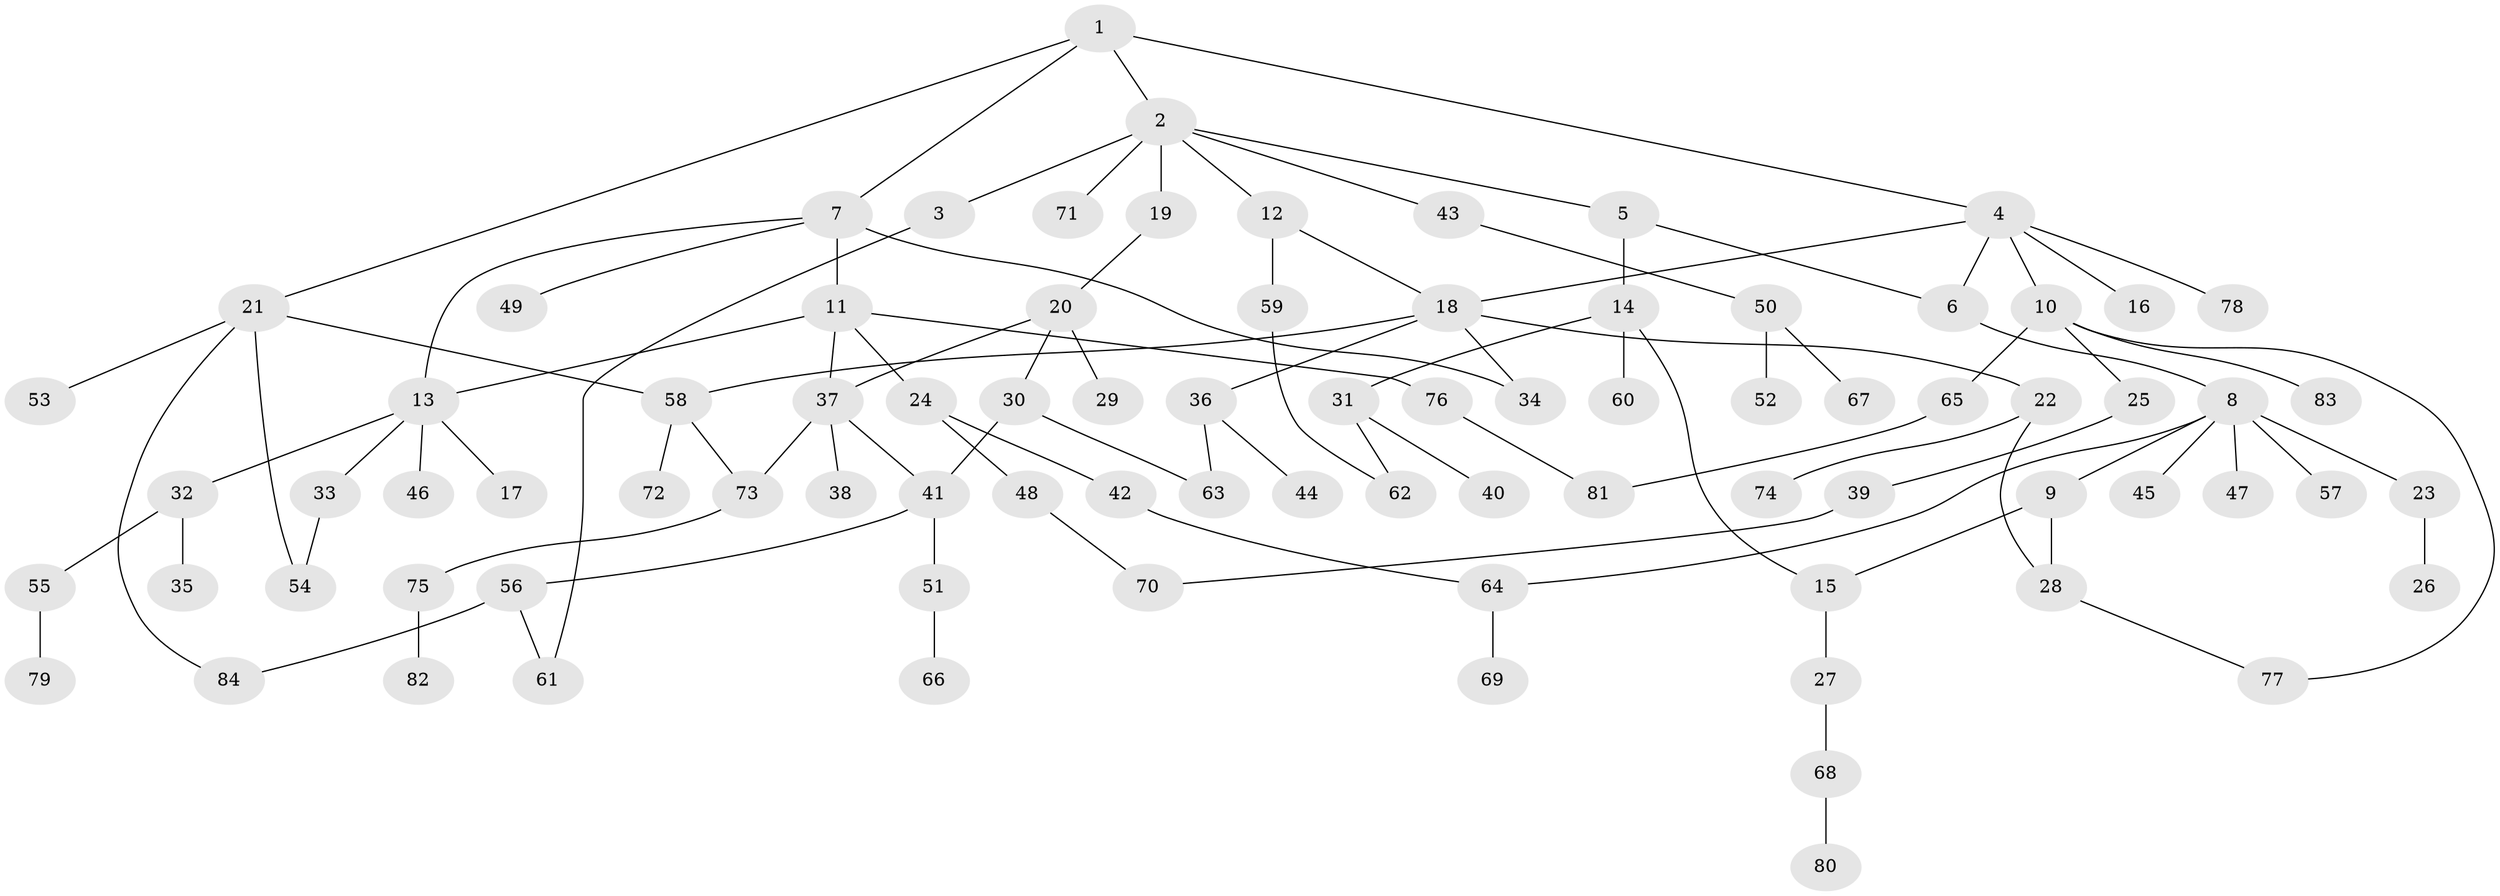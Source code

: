 // coarse degree distribution, {4: 0.08771929824561403, 8: 0.05263157894736842, 2: 0.24561403508771928, 7: 0.017543859649122806, 3: 0.12280701754385964, 6: 0.017543859649122806, 5: 0.07017543859649122, 1: 0.38596491228070173}
// Generated by graph-tools (version 1.1) at 2025/41/03/06/25 10:41:27]
// undirected, 84 vertices, 102 edges
graph export_dot {
graph [start="1"]
  node [color=gray90,style=filled];
  1;
  2;
  3;
  4;
  5;
  6;
  7;
  8;
  9;
  10;
  11;
  12;
  13;
  14;
  15;
  16;
  17;
  18;
  19;
  20;
  21;
  22;
  23;
  24;
  25;
  26;
  27;
  28;
  29;
  30;
  31;
  32;
  33;
  34;
  35;
  36;
  37;
  38;
  39;
  40;
  41;
  42;
  43;
  44;
  45;
  46;
  47;
  48;
  49;
  50;
  51;
  52;
  53;
  54;
  55;
  56;
  57;
  58;
  59;
  60;
  61;
  62;
  63;
  64;
  65;
  66;
  67;
  68;
  69;
  70;
  71;
  72;
  73;
  74;
  75;
  76;
  77;
  78;
  79;
  80;
  81;
  82;
  83;
  84;
  1 -- 2;
  1 -- 4;
  1 -- 7;
  1 -- 21;
  2 -- 3;
  2 -- 5;
  2 -- 12;
  2 -- 19;
  2 -- 43;
  2 -- 71;
  3 -- 61;
  4 -- 10;
  4 -- 16;
  4 -- 18;
  4 -- 78;
  4 -- 6;
  5 -- 6;
  5 -- 14;
  6 -- 8;
  7 -- 11;
  7 -- 49;
  7 -- 34;
  7 -- 13;
  8 -- 9;
  8 -- 23;
  8 -- 45;
  8 -- 47;
  8 -- 57;
  8 -- 64;
  9 -- 15;
  9 -- 28;
  10 -- 25;
  10 -- 65;
  10 -- 83;
  10 -- 77;
  11 -- 13;
  11 -- 24;
  11 -- 76;
  11 -- 37;
  12 -- 59;
  12 -- 18;
  13 -- 17;
  13 -- 32;
  13 -- 33;
  13 -- 46;
  14 -- 31;
  14 -- 60;
  14 -- 15;
  15 -- 27;
  18 -- 22;
  18 -- 34;
  18 -- 36;
  18 -- 58;
  19 -- 20;
  20 -- 29;
  20 -- 30;
  20 -- 37;
  21 -- 53;
  21 -- 58;
  21 -- 84;
  21 -- 54;
  22 -- 74;
  22 -- 28;
  23 -- 26;
  24 -- 42;
  24 -- 48;
  25 -- 39;
  27 -- 68;
  28 -- 77;
  30 -- 63;
  30 -- 41;
  31 -- 40;
  31 -- 62;
  32 -- 35;
  32 -- 55;
  33 -- 54;
  36 -- 44;
  36 -- 63;
  37 -- 38;
  37 -- 41;
  37 -- 73;
  39 -- 70;
  41 -- 51;
  41 -- 56;
  42 -- 64;
  43 -- 50;
  48 -- 70;
  50 -- 52;
  50 -- 67;
  51 -- 66;
  55 -- 79;
  56 -- 61;
  56 -- 84;
  58 -- 72;
  58 -- 73;
  59 -- 62;
  64 -- 69;
  65 -- 81;
  68 -- 80;
  73 -- 75;
  75 -- 82;
  76 -- 81;
}
